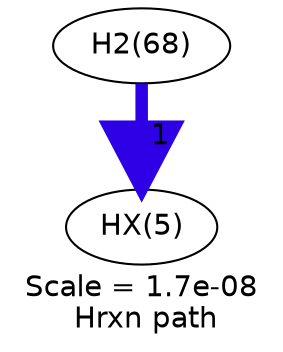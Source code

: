 digraph reaction_paths {
center=1;
s11 -> s41[fontname="Helvetica", style="setlinewidth(6)", arrowsize=3, color="0.7, 1.5, 0.9"
, label=" 1"];
s11 [ fontname="Helvetica", label="H2(68)"];
s41 [ fontname="Helvetica", label="HX(5)"];
 label = "Scale = 1.7e-08\l Hrxn path";
 fontname = "Helvetica";
}
